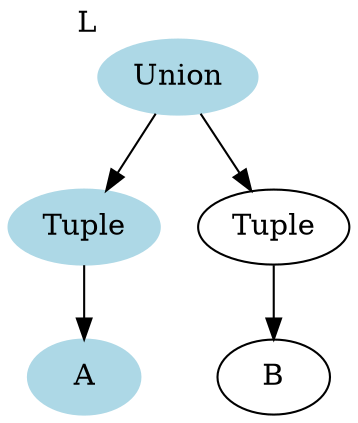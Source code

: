 digraph G {
    margin=0;bgcolor="transparent";
  union [label="Union", xlabel="L",color=lightblue,style=filled]
  tuple1 [label="Tuple",color=lightblue,style=filled]
  tuple2 [label="Tuple"]
  A [label="A",color=lightblue,style=filled]
  B [label="B"]
  union -> tuple1
  union -> tuple2
  tuple1 -> A
  tuple2 -> B
}